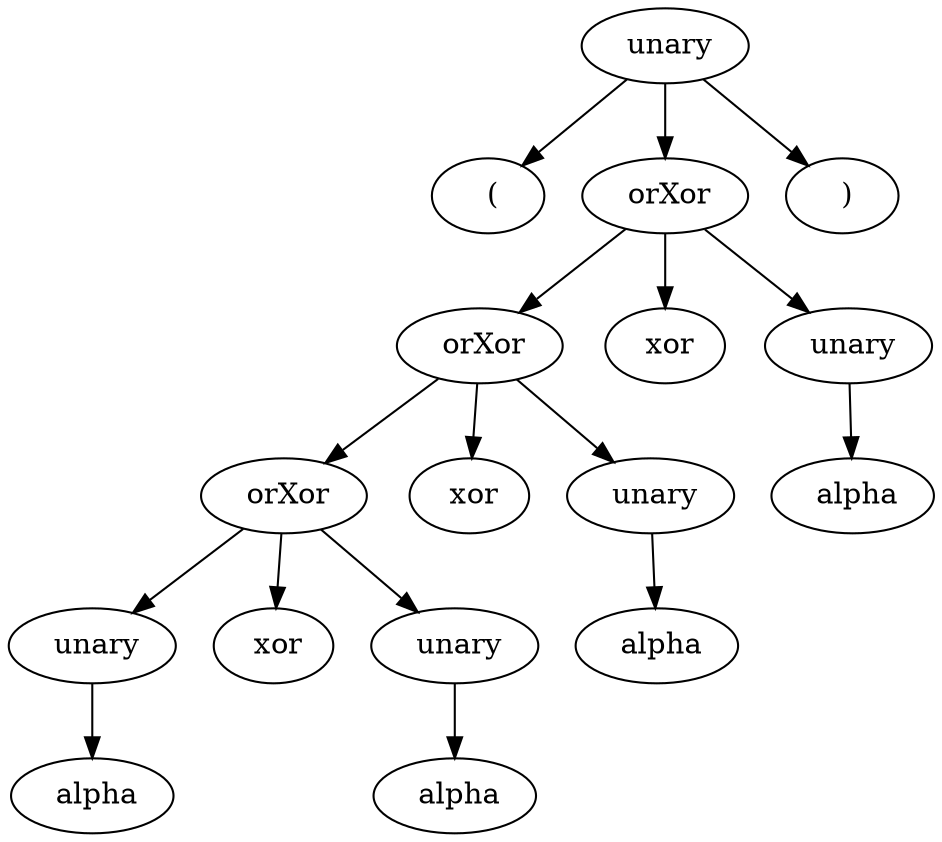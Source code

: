 digraph res{0 [label = " unary"]
0->1;
1 [label = " ("]
0->2;
2 [label = " orXor"]
2->3;
3 [label = " orXor"]
3->4;
4 [label = " orXor"]
4->5;
5 [label = " unary"]
5->6;
6 [label = " alpha"]
4->7;
7 [label = " xor"]
4->8;
8 [label = " unary"]
8->9;
9 [label = " alpha"]
3->10;
10 [label = " xor"]
3->11;
11 [label = " unary"]
11->12;
12 [label = " alpha"]
2->13;
13 [label = " xor"]
2->14;
14 [label = " unary"]
14->15;
15 [label = " alpha"]
0->16;
16 [label = " )"]
}